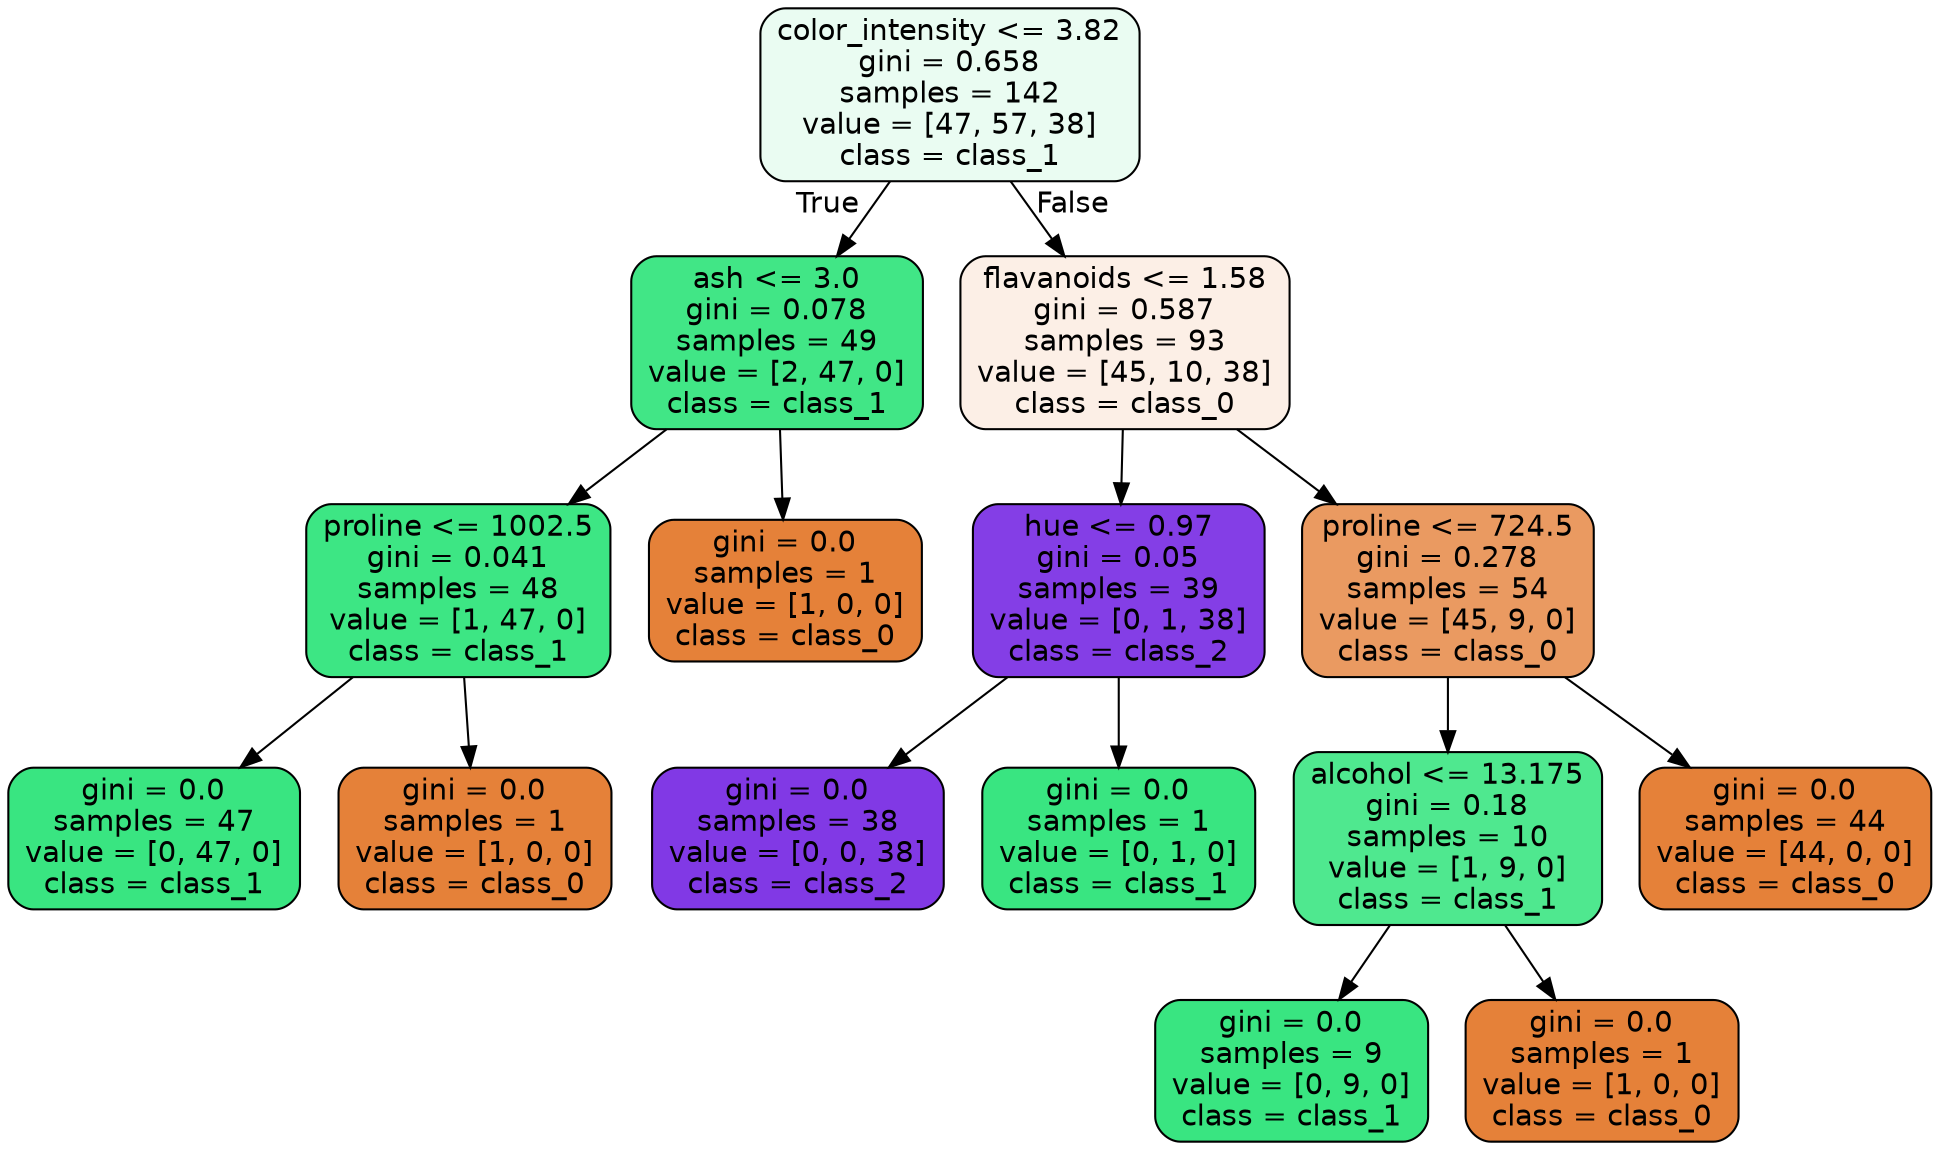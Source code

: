 digraph Tree {
node [shape=box, style="filled, rounded", color="black", fontname=helvetica] ;
edge [fontname=helvetica] ;
0 [label="color_intensity <= 3.82\ngini = 0.658\nsamples = 142\nvalue = [47, 57, 38]\nclass = class_1", fillcolor="#eafcf2"] ;
1 [label="ash <= 3.0\ngini = 0.078\nsamples = 49\nvalue = [2, 47, 0]\nclass = class_1", fillcolor="#41e686"] ;
0 -> 1 [labeldistance=2.5, labelangle=45, headlabel="True"] ;
2 [label="proline <= 1002.5\ngini = 0.041\nsamples = 48\nvalue = [1, 47, 0]\nclass = class_1", fillcolor="#3de684"] ;
1 -> 2 ;
3 [label="gini = 0.0\nsamples = 47\nvalue = [0, 47, 0]\nclass = class_1", fillcolor="#39e581"] ;
2 -> 3 ;
4 [label="gini = 0.0\nsamples = 1\nvalue = [1, 0, 0]\nclass = class_0", fillcolor="#e58139"] ;
2 -> 4 ;
5 [label="gini = 0.0\nsamples = 1\nvalue = [1, 0, 0]\nclass = class_0", fillcolor="#e58139"] ;
1 -> 5 ;
6 [label="flavanoids <= 1.58\ngini = 0.587\nsamples = 93\nvalue = [45, 10, 38]\nclass = class_0", fillcolor="#fcefe6"] ;
0 -> 6 [labeldistance=2.5, labelangle=-45, headlabel="False"] ;
7 [label="hue <= 0.97\ngini = 0.05\nsamples = 39\nvalue = [0, 1, 38]\nclass = class_2", fillcolor="#843ee6"] ;
6 -> 7 ;
8 [label="gini = 0.0\nsamples = 38\nvalue = [0, 0, 38]\nclass = class_2", fillcolor="#8139e5"] ;
7 -> 8 ;
9 [label="gini = 0.0\nsamples = 1\nvalue = [0, 1, 0]\nclass = class_1", fillcolor="#39e581"] ;
7 -> 9 ;
10 [label="proline <= 724.5\ngini = 0.278\nsamples = 54\nvalue = [45, 9, 0]\nclass = class_0", fillcolor="#ea9a61"] ;
6 -> 10 ;
11 [label="alcohol <= 13.175\ngini = 0.18\nsamples = 10\nvalue = [1, 9, 0]\nclass = class_1", fillcolor="#4fe88f"] ;
10 -> 11 ;
12 [label="gini = 0.0\nsamples = 9\nvalue = [0, 9, 0]\nclass = class_1", fillcolor="#39e581"] ;
11 -> 12 ;
13 [label="gini = 0.0\nsamples = 1\nvalue = [1, 0, 0]\nclass = class_0", fillcolor="#e58139"] ;
11 -> 13 ;
14 [label="gini = 0.0\nsamples = 44\nvalue = [44, 0, 0]\nclass = class_0", fillcolor="#e58139"] ;
10 -> 14 ;
}